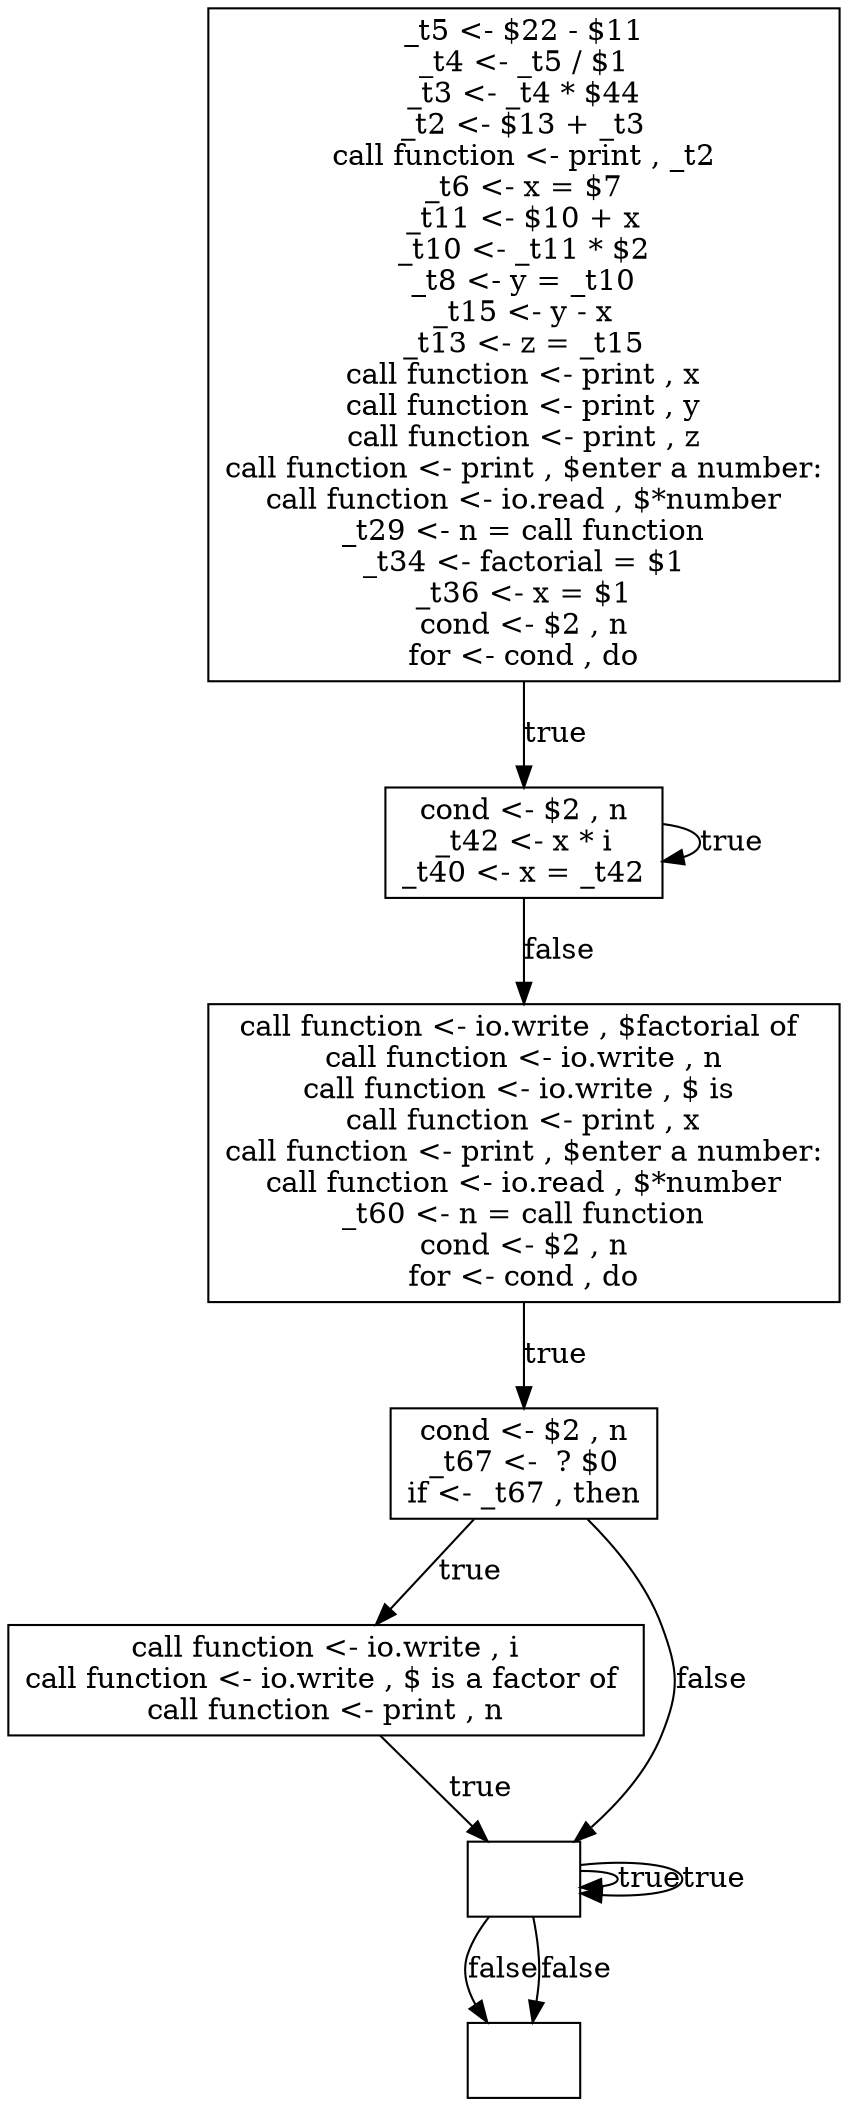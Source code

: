 digraph{
blk0[label="_t5 <- $22 - $11
_t4 <- _t5 / $1
_t3 <- _t4 * $44
_t2 <- $13 + _t3
call function <- print , _t2
_t6 <- x = $7
_t11 <- $10 + x
_t10 <- _t11 * $2
_t8 <- y = _t10
_t15 <- y - x
_t13 <- z = _t15
call function <- print , x
call function <- print , y
call function <- print , z
call function <- print , $enter a number:
call function <- io.read , $*number
_t29 <- n = call function
_t34 <- factorial = $1
_t36 <- x = $1
cond <- $2 , n
for <- cond , do
",shape="rect"];
blk0 -> blk1 [label="true"];
blk1[label="cond <- $2 , n
_t42 <- x * i
_t40 <- x = _t42
",shape="rect"];
blk1 -> blk1 [label="true"];
blk1 -> blk2 [label="false"];
blk2[label="call function <- io.write , $factorial of 
call function <- io.write , n
call function <- io.write , $ is 
call function <- print , x
call function <- print , $enter a number:
call function <- io.read , $*number
_t60 <- n = call function
cond <- $2 , n
for <- cond , do
",shape="rect"];
blk2 -> blk3 [label="true"];
blk3[label="cond <- $2 , n
_t67 <-  ? $0
if <- _t67 , then
",shape="rect"];
blk3 -> blk5 [label="true"];
blk3 -> blk8 [label="false"];
blk5[label="call function <- io.write , i
call function <- io.write , $ is a factor of 
call function <- print , n
",shape="rect"];
blk5 -> blk8 [label="true"];
blk8[label="",shape="rect"];
blk8 -> blk8 [label="true"];
blk8 -> blk4 [label="false"];
blk4[label="",shape="rect"];
blk8[label="",shape="rect"];
blk8 -> blk8 [label="true"];
blk8 -> blk4 [label="false"];
blk4[label="",shape="rect"];
}